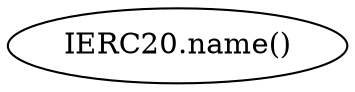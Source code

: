 digraph "" {
	graph [bb="0,0,144.89,36"];
	node [label="\N"];
	"IERC20.name()"	 [height=0.5,
		pos="72.446,18",
		width=2.0124];
}
digraph "" {
	graph [bb="0,0,144.89,36"];
	node [label="\N"];
	"IERC20.name()"	 [height=0.5,
		pos="72.446,18",
		width=2.0124];
}
digraph "" {
	graph [bb="0,0,144.89,36"];
	node [label="\N"];
	"IERC20.name()"	 [height=0.5,
		pos="72.446,18",
		width=2.0124];
}
digraph "" {
	graph [bb="0,0,144.89,36"];
	node [label="\N"];
	"IERC20.name()"	 [height=0.5,
		pos="72.446,18",
		width=2.0124];
}
digraph "" {
	graph [bb="0,0,144.89,36"];
	node [label="\N"];
	"IERC20.name()"	 [height=0.5,
		pos="72.446,18",
		width=2.0124];
}
